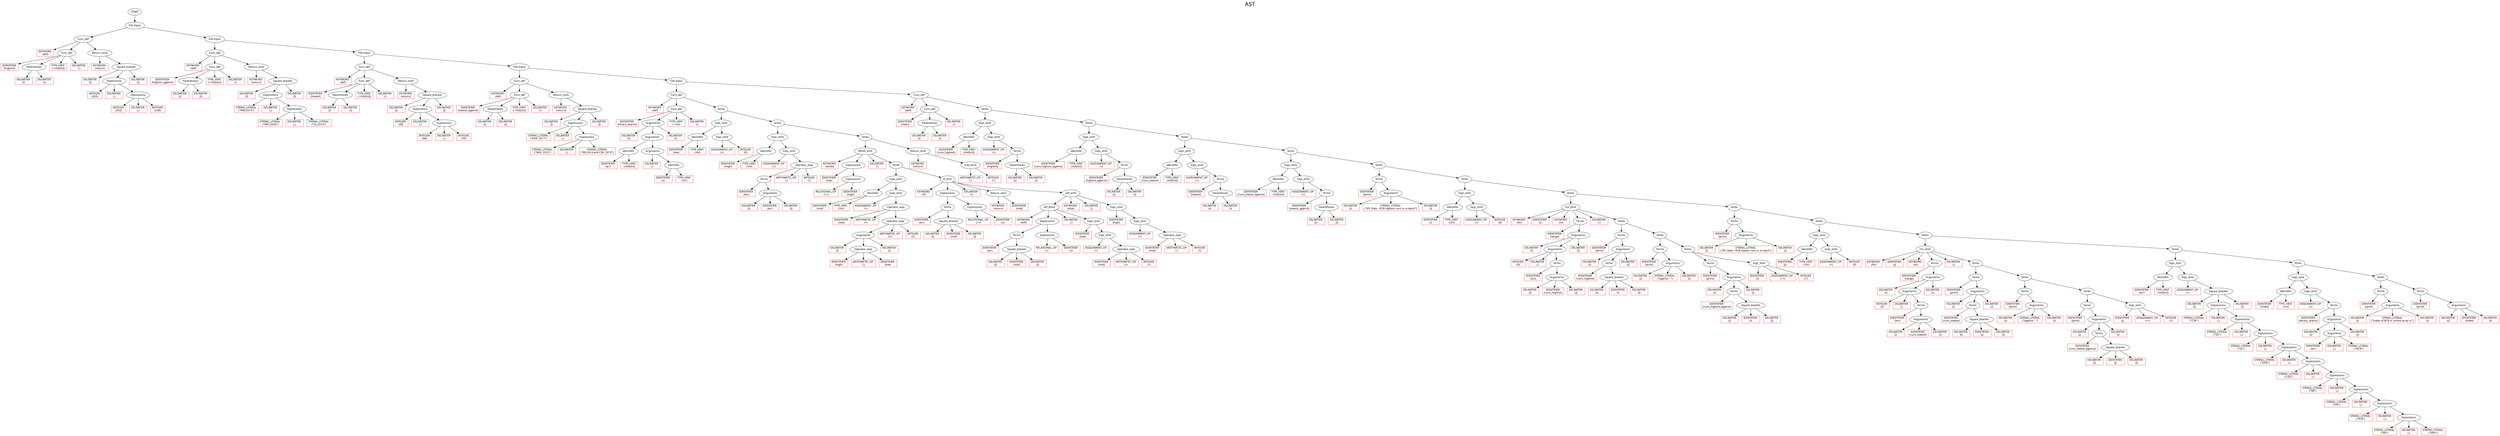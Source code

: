 digraph G{

label     = "AST"
fontname  = "Cascadia code"
fontsize  = 30
labelloc  = t

node   [ fontname="Cascadia code" ]
	978		[ style = solid label = "START"  ];
	978 -> 977
	977		[ style = solid label = "File Input"  ];
	977 -> 38
	38		[ style = solid label = "Func_def"  ];
	38 -> 0
	0		[ style = solid label = "KEYWORD 
(def)" color = red shape = rectangle ];
	38 -> 7
	7		[ style = solid label = "Func_def"  ];
	7 -> 1
	1		[ style = solid label = "IDENTIFIER 
(highest)" color = red shape = rectangle ];
	7 -> 4
	4		[ style = solid label = "Parantheses"  ];
	4 -> 2
	2		[ style = solid label = "DELIMITER 
(()" color = red shape = rectangle ];
	4 -> 3
	3		[ style = solid label = "DELIMITER 
())" color = red shape = rectangle ];
	7 -> 5
	5		[ style = solid label = "TYPE_HINT 
(->list[int])" color = red shape = rectangle ];
	7 -> 6
	6		[ style = solid label = "DELIMITER 
(:)" color = red shape = rectangle ];
	38 -> 36
	36		[ style = solid label = "Return_stmt"  ];
	36 -> 8
	8		[ style = solid label = "KEYWORD 
(return)" color = red shape = rectangle ];
	36 -> 30
	30		[ style = solid label = "Square_bracket"  ];
	30 -> 9
	9		[ style = solid label = "DELIMITER 
([)" color = red shape = rectangle ];
	30 -> 29
	29		[ style = solid label = "Expressions"  ];
	29 -> 10
	10		[ style = solid label = "INTEGER 
(263)" color = red shape = rectangle ];
	29 -> 11
	11		[ style = solid label = "DELIMITER 
(,)" color = red shape = rectangle ];
	29 -> 28
	28		[ style = solid label = "Expressions"  ];
	28 -> 16
	16		[ style = solid label = "INTEGER 
(262)" color = red shape = rectangle ];
	28 -> 17
	17		[ style = solid label = "DELIMITER 
(,)" color = red shape = rectangle ];
	28 -> 22
	22		[ style = solid label = "INTEGER 
(248)" color = red shape = rectangle ];
	30 -> 23
	23		[ style = solid label = "DELIMITER 
(])" color = red shape = rectangle ];
	977 -> 976
	976		[ style = solid label = "File Input"  ];
	976 -> 77
	77		[ style = solid label = "Func_def"  ];
	77 -> 39
	39		[ style = solid label = "KEYWORD 
(def)" color = red shape = rectangle ];
	77 -> 46
	46		[ style = solid label = "Func_def"  ];
	46 -> 40
	40		[ style = solid label = "IDENTIFIER 
(highest_against)" color = red shape = rectangle ];
	46 -> 43
	43		[ style = solid label = "Parantheses"  ];
	43 -> 41
	41		[ style = solid label = "DELIMITER 
(()" color = red shape = rectangle ];
	43 -> 42
	42		[ style = solid label = "DELIMITER 
())" color = red shape = rectangle ];
	46 -> 44
	44		[ style = solid label = "TYPE_HINT 
(->list[str])" color = red shape = rectangle ];
	46 -> 45
	45		[ style = solid label = "DELIMITER 
(:)" color = red shape = rectangle ];
	77 -> 75
	75		[ style = solid label = "Return_stmt"  ];
	75 -> 47
	47		[ style = solid label = "KEYWORD 
(return)" color = red shape = rectangle ];
	75 -> 69
	69		[ style = solid label = "Square_bracket"  ];
	69 -> 48
	48		[ style = solid label = "DELIMITER 
([)" color = red shape = rectangle ];
	69 -> 68
	68		[ style = solid label = "Expressions"  ];
	68 -> 49
	49		[ style = solid label = "STRING_LITERAL 
(\"PWI,2013\")" color = red shape = rectangle ];
	68 -> 50
	50		[ style = solid label = "DELIMITER 
(,)" color = red shape = rectangle ];
	68 -> 67
	67		[ style = solid label = "Expressions"  ];
	67 -> 55
	55		[ style = solid label = "STRING_LITERAL 
(\"SRH,2024\")" color = red shape = rectangle ];
	67 -> 56
	56		[ style = solid label = "DELIMITER 
(,)" color = red shape = rectangle ];
	67 -> 61
	61		[ style = solid label = "STRING_LITERAL 
(\"GL,2016\")" color = red shape = rectangle ];
	69 -> 62
	62		[ style = solid label = "DELIMITER 
(])" color = red shape = rectangle ];
	976 -> 975
	975		[ style = solid label = "File Input"  ];
	975 -> 116
	116		[ style = solid label = "Func_def"  ];
	116 -> 78
	78		[ style = solid label = "KEYWORD 
(def)" color = red shape = rectangle ];
	116 -> 85
	85		[ style = solid label = "Func_def"  ];
	85 -> 79
	79		[ style = solid label = "IDENTIFIER 
(lowest)" color = red shape = rectangle ];
	85 -> 82
	82		[ style = solid label = "Parantheses"  ];
	82 -> 80
	80		[ style = solid label = "DELIMITER 
(()" color = red shape = rectangle ];
	82 -> 81
	81		[ style = solid label = "DELIMITER 
())" color = red shape = rectangle ];
	85 -> 83
	83		[ style = solid label = "TYPE_HINT 
(->list[int])" color = red shape = rectangle ];
	85 -> 84
	84		[ style = solid label = "DELIMITER 
(:)" color = red shape = rectangle ];
	116 -> 114
	114		[ style = solid label = "Return_stmt"  ];
	114 -> 86
	86		[ style = solid label = "KEYWORD 
(return)" color = red shape = rectangle ];
	114 -> 108
	108		[ style = solid label = "Square_bracket"  ];
	108 -> 87
	87		[ style = solid label = "DELIMITER 
([)" color = red shape = rectangle ];
	108 -> 107
	107		[ style = solid label = "Expressions"  ];
	107 -> 88
	88		[ style = solid label = "INTEGER 
(49)" color = red shape = rectangle ];
	107 -> 89
	89		[ style = solid label = "DELIMITER 
(,)" color = red shape = rectangle ];
	107 -> 106
	106		[ style = solid label = "Expressions"  ];
	106 -> 94
	94		[ style = solid label = "INTEGER 
(68)" color = red shape = rectangle ];
	106 -> 95
	95		[ style = solid label = "DELIMITER 
(,)" color = red shape = rectangle ];
	106 -> 100
	100		[ style = solid label = "INTEGER 
(70)" color = red shape = rectangle ];
	108 -> 101
	101		[ style = solid label = "DELIMITER 
(])" color = red shape = rectangle ];
	975 -> 974
	974		[ style = solid label = "File Input"  ];
	974 -> 155
	155		[ style = solid label = "Func_def"  ];
	155 -> 117
	117		[ style = solid label = "KEYWORD 
(def)" color = red shape = rectangle ];
	155 -> 124
	124		[ style = solid label = "Func_def"  ];
	124 -> 118
	118		[ style = solid label = "IDENTIFIER 
(lowest_against)" color = red shape = rectangle ];
	124 -> 121
	121		[ style = solid label = "Parantheses"  ];
	121 -> 119
	119		[ style = solid label = "DELIMITER 
(()" color = red shape = rectangle ];
	121 -> 120
	120		[ style = solid label = "DELIMITER 
())" color = red shape = rectangle ];
	124 -> 122
	122		[ style = solid label = "TYPE_HINT 
(->list[str])" color = red shape = rectangle ];
	124 -> 123
	123		[ style = solid label = "DELIMITER 
(:)" color = red shape = rectangle ];
	155 -> 153
	153		[ style = solid label = "Return_stmt"  ];
	153 -> 125
	125		[ style = solid label = "KEYWORD 
(return)" color = red shape = rectangle ];
	153 -> 147
	147		[ style = solid label = "Square_bracket"  ];
	147 -> 126
	126		[ style = solid label = "DELIMITER 
([)" color = red shape = rectangle ];
	147 -> 146
	146		[ style = solid label = "Expressions"  ];
	146 -> 127
	127		[ style = solid label = "STRING_LITERAL 
(\"KKR, 2017\")" color = red shape = rectangle ];
	146 -> 128
	128		[ style = solid label = "DELIMITER 
(,)" color = red shape = rectangle ];
	146 -> 145
	145		[ style = solid label = "Expressions"  ];
	145 -> 133
	133		[ style = solid label = "STRING_LITERAL 
(\"SRH, 2022\")" color = red shape = rectangle ];
	145 -> 134
	134		[ style = solid label = "DELIMITER 
(,)" color = red shape = rectangle ];
	145 -> 139
	139		[ style = solid label = "STRING_LITERAL 
(\"RR,2014 and CSK, 2019\")" color = red shape = rectangle ];
	147 -> 140
	140		[ style = solid label = "DELIMITER 
(])" color = red shape = rectangle ];
	974 -> 973
	973		[ style = solid label = "File Input"  ];
	973 -> 392
	392		[ style = solid label = "Func_def"  ];
	392 -> 156
	156		[ style = solid label = "KEYWORD 
(def)" color = red shape = rectangle ];
	392 -> 172
	172		[ style = solid label = "Func_def"  ];
	172 -> 157
	157		[ style = solid label = "IDENTIFIER 
(binary_search)" color = red shape = rectangle ];
	172 -> 169
	169		[ style = solid label = "Arguments"  ];
	169 -> 158
	158		[ style = solid label = "DELIMITER 
(()" color = red shape = rectangle ];
	169 -> 168
	168		[ style = solid label = "Arguments"  ];
	168 -> 161
	161		[ style = solid label = "Identifier"  ];
	161 -> 159
	159		[ style = solid label = "IDENTIFIER 
(arr)" color = red shape = rectangle ];
	161 -> 160
	160		[ style = solid label = "TYPE_HINT 
(:list[str])" color = red shape = rectangle ];
	168 -> 167
	167		[ style = solid label = "Arguments"  ];
	167 -> 162
	162		[ style = solid label = "DELIMITER 
(,)" color = red shape = rectangle ];
	167 -> 165
	165		[ style = solid label = "Identifier"  ];
	165 -> 163
	163		[ style = solid label = "IDENTIFIER 
(x)" color = red shape = rectangle ];
	165 -> 164
	164		[ style = solid label = "TYPE_HINT 
(:str)" color = red shape = rectangle ];
	169 -> 166
	166		[ style = solid label = "DELIMITER 
())" color = red shape = rectangle ];
	172 -> 170
	170		[ style = solid label = "TYPE_HINT 
(->int)" color = red shape = rectangle ];
	172 -> 171
	171		[ style = solid label = "DELIMITER 
(:)" color = red shape = rectangle ];
	392 -> 391
	391		[ style = solid label = "Stmts"  ];
	391 -> 189
	189		[ style = solid label = "Expr_stmt"  ];
	189 -> 175
	175		[ style = solid label = "Identifier"  ];
	175 -> 173
	173		[ style = solid label = "IDENTIFIER 
(low)" color = red shape = rectangle ];
	175 -> 174
	174		[ style = solid label = "TYPE_HINT 
(:int)" color = red shape = rectangle ];
	189 -> 188
	188		[ style = solid label = "Expr_stmt"  ];
	188 -> 176
	176		[ style = solid label = "ASSIGNMENT_OP 
(=)" color = red shape = rectangle ];
	188 -> 182
	182		[ style = solid label = "INTEGER 
(0)" color = red shape = rectangle ];
	391 -> 390
	390		[ style = solid label = "Stmts"  ];
	390 -> 220
	220		[ style = solid label = "Expr_stmt"  ];
	220 -> 193
	193		[ style = solid label = "Identifier"  ];
	193 -> 191
	191		[ style = solid label = "IDENTIFIER 
(high)" color = red shape = rectangle ];
	193 -> 192
	192		[ style = solid label = "TYPE_HINT 
(:int)" color = red shape = rectangle ];
	220 -> 219
	219		[ style = solid label = "Expr_stmt"  ];
	219 -> 194
	194		[ style = solid label = "ASSIGNMENT_OP 
(=)" color = red shape = rectangle ];
	219 -> 214
	214		[ style = solid label = "Operator_expr"  ];
	214 -> 211
	211		[ style = solid label = "Terms"  ];
	211 -> 200
	200		[ style = solid label = "IDENTIFIER 
(len)" color = red shape = rectangle ];
	211 -> 208
	208		[ style = solid label = "Arguments"  ];
	208 -> 201
	201		[ style = solid label = "DELIMITER 
(()" color = red shape = rectangle ];
	208 -> 202
	202		[ style = solid label = "IDENTIFIER 
(arr)" color = red shape = rectangle ];
	208 -> 203
	203		[ style = solid label = "DELIMITER 
())" color = red shape = rectangle ];
	214 -> 209
	209		[ style = solid label = "ARITHMETIC_OP 
(-)" color = red shape = rectangle ];
	214 -> 212
	212		[ style = solid label = "INTEGER 
(1)" color = red shape = rectangle ];
	390 -> 389
	389		[ style = solid label = "Stmts"  ];
	389 -> 378
	378		[ style = solid label = "While_stmt"  ];
	378 -> 222
	222		[ style = solid label = "KEYWORD 
(while)" color = red shape = rectangle ];
	378 -> 236
	236		[ style = solid label = "Expressions"  ];
	236 -> 223
	223		[ style = solid label = "IDENTIFIER 
(low)" color = red shape = rectangle ];
	236 -> 235
	235		[ style = solid label = "Expressions"  ];
	235 -> 224
	224		[ style = solid label = "RELATIONAL_OP 
(<=)" color = red shape = rectangle ];
	235 -> 229
	229		[ style = solid label = "IDENTIFIER 
(high)" color = red shape = rectangle ];
	378 -> 230
	230		[ style = solid label = "DELIMITER 
(:)" color = red shape = rectangle ];
	378 -> 376
	376		[ style = solid label = "Stmts"  ];
	376 -> 272
	272		[ style = solid label = "Expr_stmt"  ];
	272 -> 239
	239		[ style = solid label = "Identifier"  ];
	239 -> 237
	237		[ style = solid label = "IDENTIFIER 
(mid)" color = red shape = rectangle ];
	239 -> 238
	238		[ style = solid label = "TYPE_HINT 
(:int)" color = red shape = rectangle ];
	272 -> 271
	271		[ style = solid label = "Expr_stmt"  ];
	271 -> 240
	240		[ style = solid label = "ASSIGNMENT_OP 
(=)" color = red shape = rectangle ];
	271 -> 266
	266		[ style = solid label = "Operator_expr"  ];
	266 -> 246
	246		[ style = solid label = "IDENTIFIER 
(low)" color = red shape = rectangle ];
	266 -> 247
	247		[ style = solid label = "ARITHMETIC_OP 
(+)" color = red shape = rectangle ];
	266 -> 265
	265		[ style = solid label = "Operator_expr"  ];
	265 -> 260
	260		[ style = solid label = "Arguments"  ];
	260 -> 249
	249		[ style = solid label = "DELIMITER 
(()" color = red shape = rectangle ];
	260 -> 256
	256		[ style = solid label = "Operator_expr"  ];
	256 -> 250
	250		[ style = solid label = "IDENTIFIER 
(high)" color = red shape = rectangle ];
	256 -> 251
	251		[ style = solid label = "ARITHMETIC_OP 
(-)" color = red shape = rectangle ];
	256 -> 253
	253		[ style = solid label = "IDENTIFIER 
(low)" color = red shape = rectangle ];
	260 -> 254
	254		[ style = solid label = "DELIMITER 
())" color = red shape = rectangle ];
	265 -> 261
	261		[ style = solid label = "ARITHMETIC_OP 
(//)" color = red shape = rectangle ];
	265 -> 263
	263		[ style = solid label = "INTEGER 
(2)" color = red shape = rectangle ];
	376 -> 375
	375		[ style = solid label = "If_stmt"  ];
	375 -> 274
	274		[ style = solid label = "KEYWORD 
(if)" color = red shape = rectangle ];
	375 -> 297
	297		[ style = solid label = "Expressions"  ];
	297 -> 286
	286		[ style = solid label = "Terms"  ];
	286 -> 275
	275		[ style = solid label = "IDENTIFIER 
(arr)" color = red shape = rectangle ];
	286 -> 283
	283		[ style = solid label = "Square_bracket"  ];
	283 -> 276
	276		[ style = solid label = "DELIMITER 
([)" color = red shape = rectangle ];
	283 -> 277
	277		[ style = solid label = "IDENTIFIER 
(mid)" color = red shape = rectangle ];
	283 -> 278
	278		[ style = solid label = "DELIMITER 
(])" color = red shape = rectangle ];
	297 -> 296
	296		[ style = solid label = "Expressions"  ];
	296 -> 284
	284		[ style = solid label = "RELATIONAL_OP 
(==)" color = red shape = rectangle ];
	296 -> 290
	290		[ style = solid label = "IDENTIFIER 
(x)" color = red shape = rectangle ];
	375 -> 291
	291		[ style = solid label = "DELIMITER 
(:)" color = red shape = rectangle ];
	375 -> 305
	305		[ style = solid label = "Return_stmt"  ];
	305 -> 298
	298		[ style = solid label = "KEYWORD 
(return)" color = red shape = rectangle ];
	305 -> 299
	299		[ style = solid label = "IDENTIFIER 
(mid)" color = red shape = rectangle ];
	375 -> 374
	374		[ style = solid label = "elif_stmt"  ];
	374 -> 352
	352		[ style = solid label = "Elif_block"  ];
	352 -> 307
	307		[ style = solid label = "KEYWORD 
(elif)" color = red shape = rectangle ];
	352 -> 330
	330		[ style = solid label = "Expressions"  ];
	330 -> 319
	319		[ style = solid label = "Terms"  ];
	319 -> 308
	308		[ style = solid label = "IDENTIFIER 
(arr)" color = red shape = rectangle ];
	319 -> 316
	316		[ style = solid label = "Square_bracket"  ];
	316 -> 309
	309		[ style = solid label = "DELIMITER 
([)" color = red shape = rectangle ];
	316 -> 310
	310		[ style = solid label = "IDENTIFIER 
(mid)" color = red shape = rectangle ];
	316 -> 311
	311		[ style = solid label = "DELIMITER 
(])" color = red shape = rectangle ];
	330 -> 329
	329		[ style = solid label = "Expressions"  ];
	329 -> 317
	317		[ style = solid label = "RELATIONAL_OP 
(<)" color = red shape = rectangle ];
	329 -> 323
	323		[ style = solid label = "IDENTIFIER 
(x)" color = red shape = rectangle ];
	352 -> 324
	324		[ style = solid label = "DELIMITER 
(:)" color = red shape = rectangle ];
	352 -> 349
	349		[ style = solid label = "Expr_stmt"  ];
	349 -> 331
	331		[ style = solid label = "IDENTIFIER 
(low)" color = red shape = rectangle ];
	349 -> 348
	348		[ style = solid label = "Expr_stmt"  ];
	348 -> 332
	332		[ style = solid label = "ASSIGNMENT_OP 
(=)" color = red shape = rectangle ];
	348 -> 343
	343		[ style = solid label = "Operator_expr"  ];
	343 -> 338
	338		[ style = solid label = "IDENTIFIER 
(mid)" color = red shape = rectangle ];
	343 -> 339
	339		[ style = solid label = "ARITHMETIC_OP 
(+)" color = red shape = rectangle ];
	343 -> 341
	341		[ style = solid label = "INTEGER 
(1)" color = red shape = rectangle ];
	374 -> 351
	351		[ style = solid label = "KEYWORD 
(else)" color = red shape = rectangle ];
	374 -> 353
	353		[ style = solid label = "DELIMITER 
(:)" color = red shape = rectangle ];
	374 -> 372
	372		[ style = solid label = "Expr_stmt"  ];
	372 -> 354
	354		[ style = solid label = "IDENTIFIER 
(high)" color = red shape = rectangle ];
	372 -> 371
	371		[ style = solid label = "Expr_stmt"  ];
	371 -> 355
	355		[ style = solid label = "ASSIGNMENT_OP 
(=)" color = red shape = rectangle ];
	371 -> 366
	366		[ style = solid label = "Operator_expr"  ];
	366 -> 361
	361		[ style = solid label = "IDENTIFIER 
(mid)" color = red shape = rectangle ];
	366 -> 362
	362		[ style = solid label = "ARITHMETIC_OP 
(-)" color = red shape = rectangle ];
	366 -> 364
	364		[ style = solid label = "INTEGER 
(1)" color = red shape = rectangle ];
	389 -> 387
	387		[ style = solid label = "Return_stmt"  ];
	387 -> 377
	377		[ style = solid label = "KEYWORD 
(return)" color = red shape = rectangle ];
	387 -> 382
	382		[ style = solid label = "Sub_term"  ];
	382 -> 379
	379		[ style = solid label = "ARITHMETIC_OP 
(-)" color = red shape = rectangle ];
	382 -> 380
	380		[ style = solid label = "INTEGER 
(1)" color = red shape = rectangle ];
	973 -> 971
	971		[ style = solid label = "Func_def"  ];
	971 -> 393
	393		[ style = solid label = "KEYWORD 
(def)" color = red shape = rectangle ];
	971 -> 399
	399		[ style = solid label = "Func_def"  ];
	399 -> 394
	394		[ style = solid label = "IDENTIFIER 
(main)" color = red shape = rectangle ];
	399 -> 397
	397		[ style = solid label = "Parantheses"  ];
	397 -> 395
	395		[ style = solid label = "DELIMITER 
(()" color = red shape = rectangle ];
	397 -> 396
	396		[ style = solid label = "DELIMITER 
())" color = red shape = rectangle ];
	399 -> 398
	398		[ style = solid label = "DELIMITER 
(:)" color = red shape = rectangle ];
	971 -> 970
	970		[ style = solid label = "Stmts"  ];
	970 -> 420
	420		[ style = solid label = "Expr_stmt"  ];
	420 -> 402
	402		[ style = solid label = "Identifier"  ];
	402 -> 400
	400		[ style = solid label = "IDENTIFIER 
(runs_highest)" color = red shape = rectangle ];
	402 -> 401
	401		[ style = solid label = "TYPE_HINT 
(:list[int])" color = red shape = rectangle ];
	420 -> 419
	419		[ style = solid label = "Expr_stmt"  ];
	419 -> 403
	403		[ style = solid label = "ASSIGNMENT_OP 
(=)" color = red shape = rectangle ];
	419 -> 414
	414		[ style = solid label = "Terms"  ];
	414 -> 409
	409		[ style = solid label = "IDENTIFIER 
(highest)" color = red shape = rectangle ];
	414 -> 412
	412		[ style = solid label = "Parantheses"  ];
	412 -> 410
	410		[ style = solid label = "DELIMITER 
(()" color = red shape = rectangle ];
	412 -> 411
	411		[ style = solid label = "DELIMITER 
())" color = red shape = rectangle ];
	970 -> 969
	969		[ style = solid label = "Stmts"  ];
	969 -> 442
	442		[ style = solid label = "Expr_stmt"  ];
	442 -> 424
	424		[ style = solid label = "Identifier"  ];
	424 -> 422
	422		[ style = solid label = "IDENTIFIER 
(runs_highest_against)" color = red shape = rectangle ];
	424 -> 423
	423		[ style = solid label = "TYPE_HINT 
(:list[str])" color = red shape = rectangle ];
	442 -> 441
	441		[ style = solid label = "Expr_stmt"  ];
	441 -> 425
	425		[ style = solid label = "ASSIGNMENT_OP 
(=)" color = red shape = rectangle ];
	441 -> 436
	436		[ style = solid label = "Terms"  ];
	436 -> 431
	431		[ style = solid label = "IDENTIFIER 
(highest_against)" color = red shape = rectangle ];
	436 -> 434
	434		[ style = solid label = "Parantheses"  ];
	434 -> 432
	432		[ style = solid label = "DELIMITER 
(()" color = red shape = rectangle ];
	434 -> 433
	433		[ style = solid label = "DELIMITER 
())" color = red shape = rectangle ];
	969 -> 968
	968		[ style = solid label = "Stmts"  ];
	968 -> 464
	464		[ style = solid label = "Expr_stmt"  ];
	464 -> 446
	446		[ style = solid label = "Identifier"  ];
	446 -> 444
	444		[ style = solid label = "IDENTIFIER 
(runs_lowest)" color = red shape = rectangle ];
	446 -> 445
	445		[ style = solid label = "TYPE_HINT 
(:list[int])" color = red shape = rectangle ];
	464 -> 463
	463		[ style = solid label = "Expr_stmt"  ];
	463 -> 447
	447		[ style = solid label = "ASSIGNMENT_OP 
(=)" color = red shape = rectangle ];
	463 -> 458
	458		[ style = solid label = "Terms"  ];
	458 -> 453
	453		[ style = solid label = "IDENTIFIER 
(lowest)" color = red shape = rectangle ];
	458 -> 456
	456		[ style = solid label = "Parantheses"  ];
	456 -> 454
	454		[ style = solid label = "DELIMITER 
(()" color = red shape = rectangle ];
	456 -> 455
	455		[ style = solid label = "DELIMITER 
())" color = red shape = rectangle ];
	968 -> 967
	967		[ style = solid label = "Stmts"  ];
	967 -> 486
	486		[ style = solid label = "Expr_stmt"  ];
	486 -> 468
	468		[ style = solid label = "Identifier"  ];
	468 -> 466
	466		[ style = solid label = "IDENTIFIER 
(runs_lowest_against)" color = red shape = rectangle ];
	468 -> 467
	467		[ style = solid label = "TYPE_HINT 
(:list[str])" color = red shape = rectangle ];
	486 -> 485
	485		[ style = solid label = "Expr_stmt"  ];
	485 -> 469
	469		[ style = solid label = "ASSIGNMENT_OP 
(=)" color = red shape = rectangle ];
	485 -> 480
	480		[ style = solid label = "Terms"  ];
	480 -> 475
	475		[ style = solid label = "IDENTIFIER 
(lowest_against)" color = red shape = rectangle ];
	480 -> 478
	478		[ style = solid label = "Parantheses"  ];
	478 -> 476
	476		[ style = solid label = "DELIMITER 
(()" color = red shape = rectangle ];
	478 -> 477
	477		[ style = solid label = "DELIMITER 
())" color = red shape = rectangle ];
	967 -> 966
	966		[ style = solid label = "Stmts"  ];
	966 -> 498
	498		[ style = solid label = "Terms"  ];
	498 -> 488
	488		[ style = solid label = "IDENTIFIER 
(print)" color = red shape = rectangle ];
	498 -> 496
	496		[ style = solid label = "Arguments"  ];
	496 -> 489
	489		[ style = solid label = "DELIMITER 
(()" color = red shape = rectangle ];
	496 -> 490
	490		[ style = solid label = "STRING_LITERAL 
(\"IPL Stats : RCB highest runs in a match\")" color = red shape = rectangle ];
	496 -> 491
	491		[ style = solid label = "DELIMITER 
())" color = red shape = rectangle ];
	966 -> 965
	965		[ style = solid label = "Stmts"  ];
	965 -> 520
	520		[ style = solid label = "Expr_stmt"  ];
	520 -> 506
	506		[ style = solid label = "Identifier"  ];
	506 -> 504
	504		[ style = solid label = "IDENTIFIER 
(i)" color = red shape = rectangle ];
	506 -> 505
	505		[ style = solid label = "TYPE_HINT 
(:int)" color = red shape = rectangle ];
	520 -> 519
	519		[ style = solid label = "Expr_stmt"  ];
	519 -> 507
	507		[ style = solid label = "ASSIGNMENT_OP 
(=)" color = red shape = rectangle ];
	519 -> 513
	513		[ style = solid label = "INTEGER 
(0)" color = red shape = rectangle ];
	965 -> 964
	964		[ style = solid label = "Stmts"  ];
	964 -> 646
	646		[ style = solid label = "For_stmt"  ];
	646 -> 522
	522		[ style = solid label = "KEYWORD 
(for)" color = red shape = rectangle ];
	646 -> 523
	523		[ style = solid label = "IDENTIFIER 
(i)" color = red shape = rectangle ];
	646 -> 524
	524		[ style = solid label = "KEYWORD 
(in)" color = red shape = rectangle ];
	646 -> 556
	556		[ style = solid label = "Terms"  ];
	556 -> 529
	529		[ style = solid label = "IDENTIFIER 
(range)" color = red shape = rectangle ];
	556 -> 553
	553		[ style = solid label = "Arguments"  ];
	553 -> 530
	530		[ style = solid label = "DELIMITER 
(()" color = red shape = rectangle ];
	553 -> 552
	552		[ style = solid label = "Arguments"  ];
	552 -> 531
	531		[ style = solid label = "INTEGER 
(0)" color = red shape = rectangle ];
	552 -> 532
	532		[ style = solid label = "DELIMITER 
(,)" color = red shape = rectangle ];
	552 -> 548
	548		[ style = solid label = "Terms"  ];
	548 -> 537
	537		[ style = solid label = "IDENTIFIER 
(len)" color = red shape = rectangle ];
	548 -> 545
	545		[ style = solid label = "Arguments"  ];
	545 -> 538
	538		[ style = solid label = "DELIMITER 
(()" color = red shape = rectangle ];
	545 -> 539
	539		[ style = solid label = "IDENTIFIER 
(runs_highest)" color = red shape = rectangle ];
	545 -> 540
	540		[ style = solid label = "DELIMITER 
())" color = red shape = rectangle ];
	553 -> 546
	546		[ style = solid label = "DELIMITER 
())" color = red shape = rectangle ];
	646 -> 554
	554		[ style = solid label = "DELIMITER 
(:)" color = red shape = rectangle ];
	646 -> 644
	644		[ style = solid label = "Stmts"  ];
	644 -> 580
	580		[ style = solid label = "Terms"  ];
	580 -> 561
	561		[ style = solid label = "IDENTIFIER 
(print)" color = red shape = rectangle ];
	580 -> 578
	578		[ style = solid label = "Arguments"  ];
	578 -> 562
	562		[ style = solid label = "DELIMITER 
(()" color = red shape = rectangle ];
	578 -> 574
	574		[ style = solid label = "Terms"  ];
	574 -> 563
	563		[ style = solid label = "IDENTIFIER 
(runs_highest)" color = red shape = rectangle ];
	574 -> 571
	571		[ style = solid label = "Square_bracket"  ];
	571 -> 564
	564		[ style = solid label = "DELIMITER 
([)" color = red shape = rectangle ];
	571 -> 565
	565		[ style = solid label = "IDENTIFIER 
(i)" color = red shape = rectangle ];
	571 -> 566
	566		[ style = solid label = "DELIMITER 
(])" color = red shape = rectangle ];
	578 -> 572
	572		[ style = solid label = "DELIMITER 
())" color = red shape = rectangle ];
	644 -> 643
	643		[ style = solid label = "Stmts"  ];
	643 -> 596
	596		[ style = solid label = "Terms"  ];
	596 -> 586
	586		[ style = solid label = "IDENTIFIER 
(print)" color = red shape = rectangle ];
	596 -> 594
	594		[ style = solid label = "Arguments"  ];
	594 -> 587
	587		[ style = solid label = "DELIMITER 
(()" color = red shape = rectangle ];
	594 -> 588
	588		[ style = solid label = "STRING_LITERAL 
(\"against - \")" color = red shape = rectangle ];
	594 -> 589
	589		[ style = solid label = "DELIMITER 
())" color = red shape = rectangle ];
	643 -> 642
	642		[ style = solid label = "Stmts"  ];
	642 -> 621
	621		[ style = solid label = "Terms"  ];
	621 -> 602
	602		[ style = solid label = "IDENTIFIER 
(print)" color = red shape = rectangle ];
	621 -> 619
	619		[ style = solid label = "Arguments"  ];
	619 -> 603
	603		[ style = solid label = "DELIMITER 
(()" color = red shape = rectangle ];
	619 -> 615
	615		[ style = solid label = "Terms"  ];
	615 -> 604
	604		[ style = solid label = "IDENTIFIER 
(runs_highest_against)" color = red shape = rectangle ];
	615 -> 612
	612		[ style = solid label = "Square_bracket"  ];
	612 -> 605
	605		[ style = solid label = "DELIMITER 
([)" color = red shape = rectangle ];
	612 -> 606
	606		[ style = solid label = "IDENTIFIER 
(i)" color = red shape = rectangle ];
	612 -> 607
	607		[ style = solid label = "DELIMITER 
(])" color = red shape = rectangle ];
	619 -> 613
	613		[ style = solid label = "DELIMITER 
())" color = red shape = rectangle ];
	642 -> 640
	640		[ style = solid label = "Expr_stmt"  ];
	640 -> 627
	627		[ style = solid label = "IDENTIFIER 
(i)" color = red shape = rectangle ];
	640 -> 628
	628		[ style = solid label = "ASSIGNMENT_OP 
(+=)" color = red shape = rectangle ];
	640 -> 634
	634		[ style = solid label = "INTEGER 
(1)" color = red shape = rectangle ];
	964 -> 963
	963		[ style = solid label = "Stmts"  ];
	963 -> 656
	656		[ style = solid label = "Terms"  ];
	656 -> 645
	645		[ style = solid label = "IDENTIFIER 
(print)" color = red shape = rectangle ];
	656 -> 654
	654		[ style = solid label = "Arguments"  ];
	654 -> 647
	647		[ style = solid label = "DELIMITER 
(()" color = red shape = rectangle ];
	654 -> 648
	648		[ style = solid label = "STRING_LITERAL 
(\"IPL Stats : RCB lowest runs in a match\")" color = red shape = rectangle ];
	654 -> 649
	649		[ style = solid label = "DELIMITER 
())" color = red shape = rectangle ];
	963 -> 962
	962		[ style = solid label = "Stmts"  ];
	962 -> 678
	678		[ style = solid label = "Expr_stmt"  ];
	678 -> 664
	664		[ style = solid label = "Identifier"  ];
	664 -> 662
	662		[ style = solid label = "IDENTIFIER 
(j)" color = red shape = rectangle ];
	664 -> 663
	663		[ style = solid label = "TYPE_HINT 
(:int)" color = red shape = rectangle ];
	678 -> 677
	677		[ style = solid label = "Expr_stmt"  ];
	677 -> 665
	665		[ style = solid label = "ASSIGNMENT_OP 
(=)" color = red shape = rectangle ];
	677 -> 671
	671		[ style = solid label = "INTEGER 
(0)" color = red shape = rectangle ];
	962 -> 961
	961		[ style = solid label = "Stmts"  ];
	961 -> 804
	804		[ style = solid label = "For_stmt"  ];
	804 -> 680
	680		[ style = solid label = "KEYWORD 
(for)" color = red shape = rectangle ];
	804 -> 681
	681		[ style = solid label = "IDENTIFIER 
(j)" color = red shape = rectangle ];
	804 -> 682
	682		[ style = solid label = "KEYWORD 
(in)" color = red shape = rectangle ];
	804 -> 714
	714		[ style = solid label = "Terms"  ];
	714 -> 687
	687		[ style = solid label = "IDENTIFIER 
(range)" color = red shape = rectangle ];
	714 -> 711
	711		[ style = solid label = "Arguments"  ];
	711 -> 688
	688		[ style = solid label = "DELIMITER 
(()" color = red shape = rectangle ];
	711 -> 710
	710		[ style = solid label = "Arguments"  ];
	710 -> 689
	689		[ style = solid label = "INTEGER 
(0)" color = red shape = rectangle ];
	710 -> 690
	690		[ style = solid label = "DELIMITER 
(,)" color = red shape = rectangle ];
	710 -> 706
	706		[ style = solid label = "Terms"  ];
	706 -> 695
	695		[ style = solid label = "IDENTIFIER 
(len)" color = red shape = rectangle ];
	706 -> 703
	703		[ style = solid label = "Arguments"  ];
	703 -> 696
	696		[ style = solid label = "DELIMITER 
(()" color = red shape = rectangle ];
	703 -> 697
	697		[ style = solid label = "IDENTIFIER 
(runs_lowest)" color = red shape = rectangle ];
	703 -> 698
	698		[ style = solid label = "DELIMITER 
())" color = red shape = rectangle ];
	711 -> 704
	704		[ style = solid label = "DELIMITER 
())" color = red shape = rectangle ];
	804 -> 712
	712		[ style = solid label = "DELIMITER 
(:)" color = red shape = rectangle ];
	804 -> 802
	802		[ style = solid label = "Stmts"  ];
	802 -> 738
	738		[ style = solid label = "Terms"  ];
	738 -> 719
	719		[ style = solid label = "IDENTIFIER 
(print)" color = red shape = rectangle ];
	738 -> 736
	736		[ style = solid label = "Arguments"  ];
	736 -> 720
	720		[ style = solid label = "DELIMITER 
(()" color = red shape = rectangle ];
	736 -> 732
	732		[ style = solid label = "Terms"  ];
	732 -> 721
	721		[ style = solid label = "IDENTIFIER 
(runs_lowest)" color = red shape = rectangle ];
	732 -> 729
	729		[ style = solid label = "Square_bracket"  ];
	729 -> 722
	722		[ style = solid label = "DELIMITER 
([)" color = red shape = rectangle ];
	729 -> 723
	723		[ style = solid label = "IDENTIFIER 
(j)" color = red shape = rectangle ];
	729 -> 724
	724		[ style = solid label = "DELIMITER 
(])" color = red shape = rectangle ];
	736 -> 730
	730		[ style = solid label = "DELIMITER 
())" color = red shape = rectangle ];
	802 -> 801
	801		[ style = solid label = "Stmts"  ];
	801 -> 754
	754		[ style = solid label = "Terms"  ];
	754 -> 744
	744		[ style = solid label = "IDENTIFIER 
(print)" color = red shape = rectangle ];
	754 -> 752
	752		[ style = solid label = "Arguments"  ];
	752 -> 745
	745		[ style = solid label = "DELIMITER 
(()" color = red shape = rectangle ];
	752 -> 746
	746		[ style = solid label = "STRING_LITERAL 
(\"against - \")" color = red shape = rectangle ];
	752 -> 747
	747		[ style = solid label = "DELIMITER 
())" color = red shape = rectangle ];
	801 -> 800
	800		[ style = solid label = "Stmts"  ];
	800 -> 779
	779		[ style = solid label = "Terms"  ];
	779 -> 760
	760		[ style = solid label = "IDENTIFIER 
(print)" color = red shape = rectangle ];
	779 -> 777
	777		[ style = solid label = "Arguments"  ];
	777 -> 761
	761		[ style = solid label = "DELIMITER 
(()" color = red shape = rectangle ];
	777 -> 773
	773		[ style = solid label = "Terms"  ];
	773 -> 762
	762		[ style = solid label = "IDENTIFIER 
(runs_lowest_against)" color = red shape = rectangle ];
	773 -> 770
	770		[ style = solid label = "Square_bracket"  ];
	770 -> 763
	763		[ style = solid label = "DELIMITER 
([)" color = red shape = rectangle ];
	770 -> 764
	764		[ style = solid label = "IDENTIFIER 
(j)" color = red shape = rectangle ];
	770 -> 765
	765		[ style = solid label = "DELIMITER 
(])" color = red shape = rectangle ];
	777 -> 771
	771		[ style = solid label = "DELIMITER 
())" color = red shape = rectangle ];
	800 -> 798
	798		[ style = solid label = "Expr_stmt"  ];
	798 -> 785
	785		[ style = solid label = "IDENTIFIER 
(j)" color = red shape = rectangle ];
	798 -> 786
	786		[ style = solid label = "ASSIGNMENT_OP 
(+=)" color = red shape = rectangle ];
	798 -> 792
	792		[ style = solid label = "INTEGER 
(1)" color = red shape = rectangle ];
	961 -> 960
	960		[ style = solid label = "Stmts"  ];
	960 -> 890
	890		[ style = solid label = "Expr_stmt"  ];
	890 -> 806
	806		[ style = solid label = "Identifier"  ];
	806 -> 803
	803		[ style = solid label = "IDENTIFIER 
(arr)" color = red shape = rectangle ];
	806 -> 805
	805		[ style = solid label = "TYPE_HINT 
(:list[str])" color = red shape = rectangle ];
	890 -> 889
	889		[ style = solid label = "Expr_stmt"  ];
	889 -> 807
	807		[ style = solid label = "ASSIGNMENT_OP 
(=)" color = red shape = rectangle ];
	889 -> 883
	883		[ style = solid label = "Square_bracket"  ];
	883 -> 813
	813		[ style = solid label = "DELIMITER 
([)" color = red shape = rectangle ];
	883 -> 882
	882		[ style = solid label = "Expressions"  ];
	882 -> 814
	814		[ style = solid label = "STRING_LITERAL 
(\"CSK\")" color = red shape = rectangle ];
	882 -> 815
	815		[ style = solid label = "DELIMITER 
(,)" color = red shape = rectangle ];
	882 -> 881
	881		[ style = solid label = "Expressions"  ];
	881 -> 820
	820		[ style = solid label = "STRING_LITERAL 
(\"DC\")" color = red shape = rectangle ];
	881 -> 821
	821		[ style = solid label = "DELIMITER 
(,)" color = red shape = rectangle ];
	881 -> 880
	880		[ style = solid label = "Expressions"  ];
	880 -> 826
	826		[ style = solid label = "STRING_LITERAL 
(\"GL\")" color = red shape = rectangle ];
	880 -> 827
	827		[ style = solid label = "DELIMITER 
(,)" color = red shape = rectangle ];
	880 -> 879
	879		[ style = solid label = "Expressions"  ];
	879 -> 832
	832		[ style = solid label = "STRING_LITERAL 
(\"KKR\")" color = red shape = rectangle ];
	879 -> 833
	833		[ style = solid label = "DELIMITER 
(,)" color = red shape = rectangle ];
	879 -> 878
	878		[ style = solid label = "Expressions"  ];
	878 -> 838
	838		[ style = solid label = "STRING_LITERAL 
(\"LSG\")" color = red shape = rectangle ];
	878 -> 839
	839		[ style = solid label = "DELIMITER 
(,)" color = red shape = rectangle ];
	878 -> 877
	877		[ style = solid label = "Expressions"  ];
	877 -> 844
	844		[ style = solid label = "STRING_LITERAL 
(\"MI\")" color = red shape = rectangle ];
	877 -> 845
	845		[ style = solid label = "DELIMITER 
(,)" color = red shape = rectangle ];
	877 -> 876
	876		[ style = solid label = "Expressions"  ];
	876 -> 850
	850		[ style = solid label = "STRING_LITERAL 
(\"PK\")" color = red shape = rectangle ];
	876 -> 851
	851		[ style = solid label = "DELIMITER 
(,)" color = red shape = rectangle ];
	876 -> 875
	875		[ style = solid label = "Expressions"  ];
	875 -> 856
	856		[ style = solid label = "STRING_LITERAL 
(\"RCB\")" color = red shape = rectangle ];
	875 -> 857
	857		[ style = solid label = "DELIMITER 
(,)" color = red shape = rectangle ];
	875 -> 874
	874		[ style = solid label = "Expressions"  ];
	874 -> 862
	862		[ style = solid label = "STRING_LITERAL 
(\"RR\")" color = red shape = rectangle ];
	874 -> 863
	863		[ style = solid label = "DELIMITER 
(,)" color = red shape = rectangle ];
	874 -> 868
	868		[ style = solid label = "STRING_LITERAL 
(\"SRH\")" color = red shape = rectangle ];
	883 -> 869
	869		[ style = solid label = "DELIMITER 
(])" color = red shape = rectangle ];
	960 -> 959
	959		[ style = solid label = "Stmts"  ];
	959 -> 924
	924		[ style = solid label = "Expr_stmt"  ];
	924 -> 894
	894		[ style = solid label = "Identifier"  ];
	894 -> 892
	892		[ style = solid label = "IDENTIFIER 
(index)" color = red shape = rectangle ];
	894 -> 893
	893		[ style = solid label = "TYPE_HINT 
(:int)" color = red shape = rectangle ];
	924 -> 923
	923		[ style = solid label = "Expr_stmt"  ];
	923 -> 895
	895		[ style = solid label = "ASSIGNMENT_OP 
(=)" color = red shape = rectangle ];
	923 -> 918
	918		[ style = solid label = "Terms"  ];
	918 -> 901
	901		[ style = solid label = "IDENTIFIER 
(binary_search)" color = red shape = rectangle ];
	918 -> 916
	916		[ style = solid label = "Arguments"  ];
	916 -> 902
	902		[ style = solid label = "DELIMITER 
(()" color = red shape = rectangle ];
	916 -> 915
	915		[ style = solid label = "Arguments"  ];
	915 -> 903
	903		[ style = solid label = "IDENTIFIER 
(arr)" color = red shape = rectangle ];
	915 -> 904
	904		[ style = solid label = "DELIMITER 
(,)" color = red shape = rectangle ];
	915 -> 909
	909		[ style = solid label = "STRING_LITERAL 
(\"RCB\")" color = red shape = rectangle ];
	916 -> 910
	910		[ style = solid label = "DELIMITER 
())" color = red shape = rectangle ];
	959 -> 958
	958		[ style = solid label = "Stmts"  ];
	958 -> 936
	936		[ style = solid label = "Terms"  ];
	936 -> 926
	926		[ style = solid label = "IDENTIFIER 
(print)" color = red shape = rectangle ];
	936 -> 934
	934		[ style = solid label = "Arguments"  ];
	934 -> 927
	927		[ style = solid label = "DELIMITER 
(()" color = red shape = rectangle ];
	934 -> 928
	928		[ style = solid label = "STRING_LITERAL 
(\"Index of RCB in sorted array is:\")" color = red shape = rectangle ];
	934 -> 929
	929		[ style = solid label = "DELIMITER 
())" color = red shape = rectangle ];
	958 -> 952
	952		[ style = solid label = "Terms"  ];
	952 -> 942
	942		[ style = solid label = "IDENTIFIER 
(print)" color = red shape = rectangle ];
	952 -> 950
	950		[ style = solid label = "Arguments"  ];
	950 -> 943
	943		[ style = solid label = "DELIMITER 
(()" color = red shape = rectangle ];
	950 -> 944
	944		[ style = solid label = "IDENTIFIER 
(index)" color = red shape = rectangle ];
	950 -> 945
	945		[ style = solid label = "DELIMITER 
())" color = red shape = rectangle ];
}